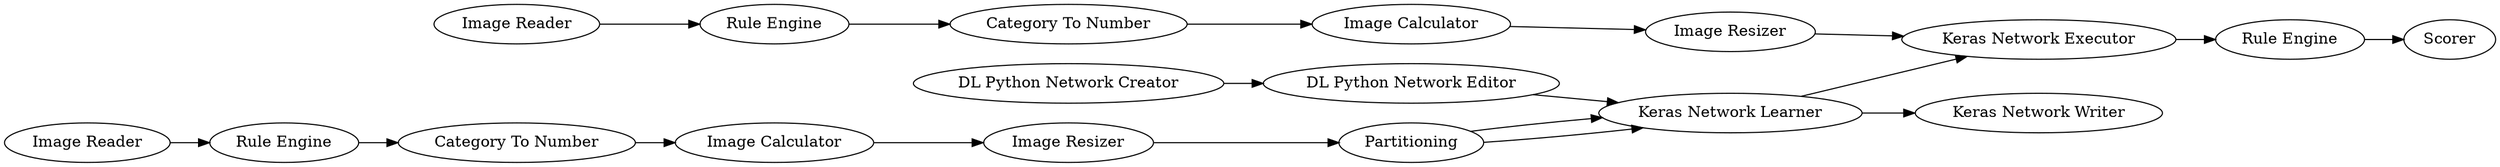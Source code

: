 digraph {
	294 [label="Rule Engine"]
	300 [label="Image Reader"]
	312 [label="Image Resizer"]
	314 [label="Image Calculator"]
	355 [label="Category To Number"]
	356 [label=Partitioning]
	357 [label="DL Python Network Creator"]
	358 [label="DL Python Network Editor"]
	359 [label="Keras Network Learner"]
	360 [label=Scorer]
	361 [label="Keras Network Executor"]
	362 [label="Rule Engine"]
	363 [label="Image Reader"]
	364 [label="Rule Engine"]
	365 [label="Category To Number"]
	366 [label="Image Calculator"]
	367 [label="Image Resizer"]
	369 [label="Keras Network Writer"]
	294 -> 355
	300 -> 294
	312 -> 356
	314 -> 312
	355 -> 314
	356 -> 359
	356 -> 359
	357 -> 358
	358 -> 359
	359 -> 361
	359 -> 369
	361 -> 362
	362 -> 360
	363 -> 364
	364 -> 365
	365 -> 366
	366 -> 367
	367 -> 361
	rankdir=LR
}
